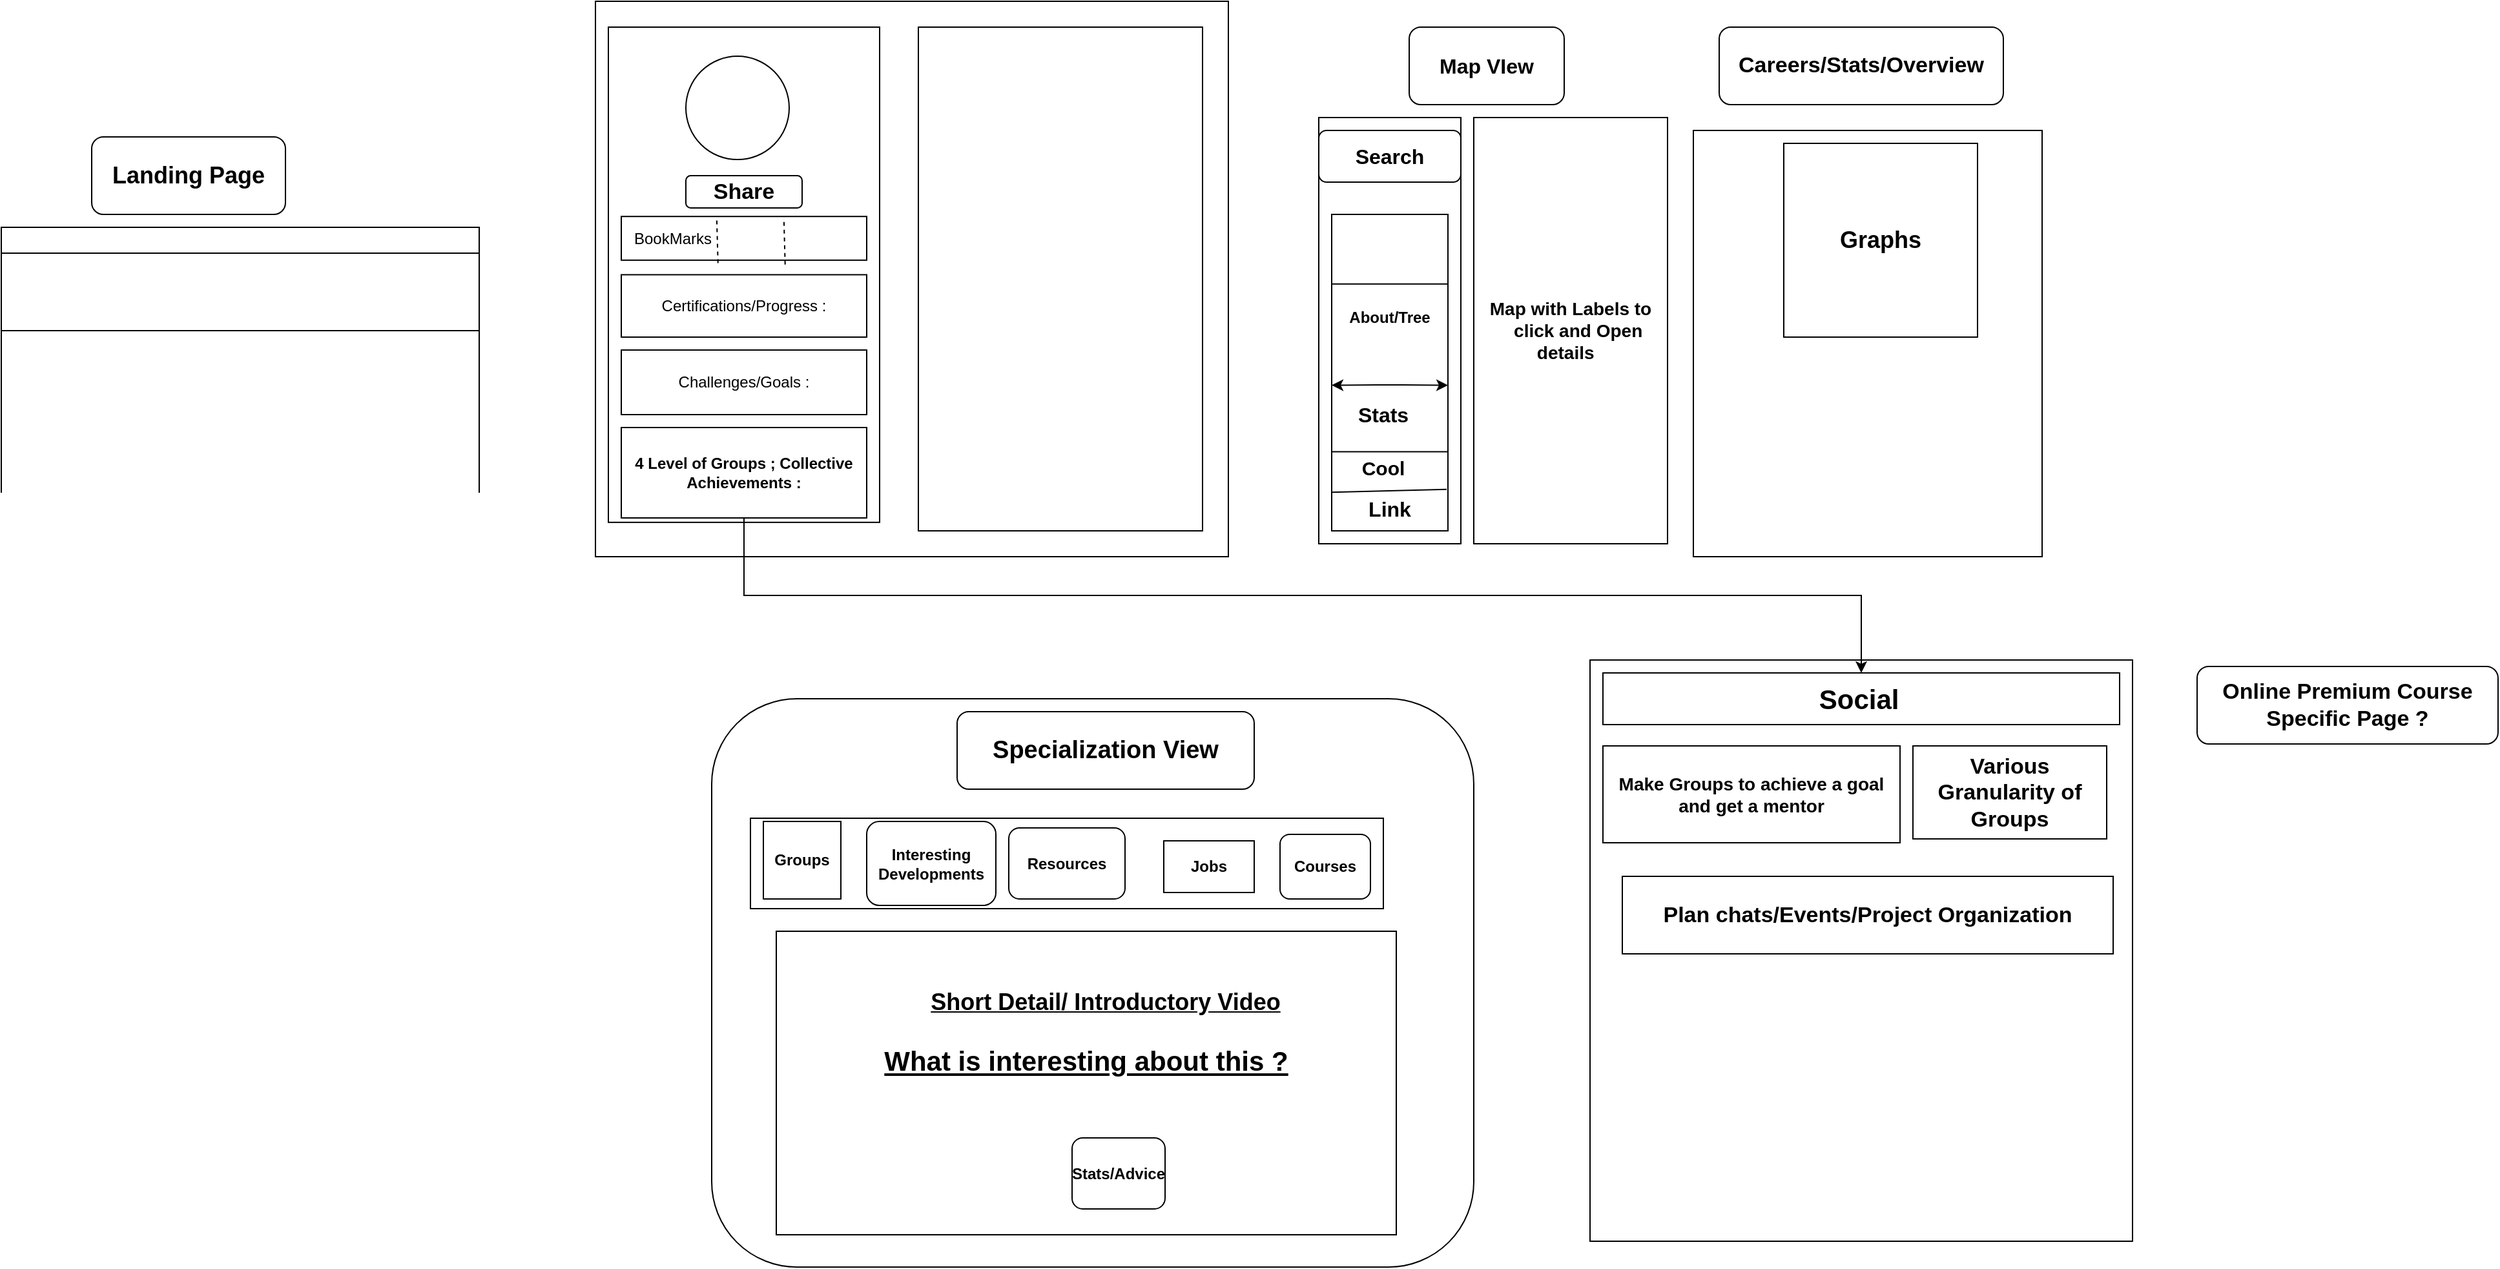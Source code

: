 <mxfile version="12.8.8" type="google"><diagram id="C5RBs43oDa-KdzZeNtuy" name="Page-1"><mxGraphModel dx="2249" dy="777" grid="1" gridSize="10" guides="1" tooltips="1" connect="1" arrows="1" fold="1" page="1" pageScale="1" pageWidth="827" pageHeight="1169" math="0" shadow="0"><root><mxCell id="WIyWlLk6GJQsqaUBKTNV-0"/><mxCell id="WIyWlLk6GJQsqaUBKTNV-1" parent="WIyWlLk6GJQsqaUBKTNV-0"/><mxCell id="djmOI2X5JBKsHTbGvlW--22" value="" style="rounded=1;whiteSpace=wrap;html=1;" parent="WIyWlLk6GJQsqaUBKTNV-1" vertex="1"><mxGeometry x="-210" y="1270" width="590" height="440" as="geometry"/></mxCell><mxCell id="djmOI2X5JBKsHTbGvlW--38" value="" style="rounded=0;whiteSpace=wrap;html=1;" parent="WIyWlLk6GJQsqaUBKTNV-1" vertex="1"><mxGeometry x="-160" y="1450" width="480" height="235" as="geometry"/></mxCell><mxCell id="djmOI2X5JBKsHTbGvlW--24" value="" style="rounded=0;whiteSpace=wrap;html=1;" parent="WIyWlLk6GJQsqaUBKTNV-1" vertex="1"><mxGeometry x="-300" y="730" width="490" height="430" as="geometry"/></mxCell><mxCell id="djmOI2X5JBKsHTbGvlW--14" value="&lt;b&gt;&lt;font style=&quot;font-size: 16px&quot;&gt;Map VIew&lt;/font&gt;&lt;/b&gt;" style="rounded=1;whiteSpace=wrap;html=1;" parent="WIyWlLk6GJQsqaUBKTNV-1" vertex="1"><mxGeometry x="330" y="750" width="120" height="60" as="geometry"/></mxCell><mxCell id="djmOI2X5JBKsHTbGvlW--15" value="" style="rounded=0;whiteSpace=wrap;html=1;" parent="WIyWlLk6GJQsqaUBKTNV-1" vertex="1"><mxGeometry x="260" y="820" width="110" height="330" as="geometry"/></mxCell><mxCell id="djmOI2X5JBKsHTbGvlW--16" value="&lt;b&gt;&lt;font style=&quot;font-size: 16px&quot;&gt;Search&lt;/font&gt;&lt;/b&gt;" style="rounded=1;whiteSpace=wrap;html=1;" parent="WIyWlLk6GJQsqaUBKTNV-1" vertex="1"><mxGeometry x="260" y="830" width="110" height="40" as="geometry"/></mxCell><mxCell id="djmOI2X5JBKsHTbGvlW--17" value="" style="rounded=0;whiteSpace=wrap;html=1;" parent="WIyWlLk6GJQsqaUBKTNV-1" vertex="1"><mxGeometry x="270" y="895" width="90" height="245" as="geometry"/></mxCell><mxCell id="djmOI2X5JBKsHTbGvlW--18" value="&lt;b&gt;&lt;font style=&quot;font-size: 16px&quot;&gt;Stats&lt;/font&gt;&lt;/b&gt;" style="text;html=1;strokeColor=none;fillColor=none;align=center;verticalAlign=middle;whiteSpace=wrap;rounded=0;" parent="WIyWlLk6GJQsqaUBKTNV-1" vertex="1"><mxGeometry x="290" y="1040" width="40" height="20" as="geometry"/></mxCell><mxCell id="djmOI2X5JBKsHTbGvlW--19" value="&lt;b&gt;&lt;font style=&quot;font-size: 17px&quot;&gt;Careers/Stats/Overview&lt;/font&gt;&lt;/b&gt;" style="rounded=1;whiteSpace=wrap;html=1;" parent="WIyWlLk6GJQsqaUBKTNV-1" vertex="1"><mxGeometry x="570" y="750" width="220" height="60" as="geometry"/></mxCell><mxCell id="djmOI2X5JBKsHTbGvlW--20" value="" style="rounded=0;whiteSpace=wrap;html=1;" parent="WIyWlLk6GJQsqaUBKTNV-1" vertex="1"><mxGeometry x="550" y="830" width="270" height="330" as="geometry"/></mxCell><mxCell id="djmOI2X5JBKsHTbGvlW--21" value="&lt;b&gt;&lt;font style=&quot;font-size: 19px&quot;&gt;Specialization View&lt;/font&gt;&lt;/b&gt;" style="rounded=1;whiteSpace=wrap;html=1;" parent="WIyWlLk6GJQsqaUBKTNV-1" vertex="1"><mxGeometry x="-20" y="1280" width="230" height="60" as="geometry"/></mxCell><mxCell id="djmOI2X5JBKsHTbGvlW--23" value="" style="group" parent="WIyWlLk6GJQsqaUBKTNV-1" vertex="1" connectable="0"><mxGeometry x="-290" y="750" width="210" height="400" as="geometry"/></mxCell><mxCell id="djmOI2X5JBKsHTbGvlW--1" value="" style="rounded=0;whiteSpace=wrap;html=1;" parent="djmOI2X5JBKsHTbGvlW--23" vertex="1"><mxGeometry width="210" height="383.42" as="geometry"/></mxCell><mxCell id="djmOI2X5JBKsHTbGvlW--0" value="" style="rounded=0;whiteSpace=wrap;html=1;" parent="djmOI2X5JBKsHTbGvlW--23" vertex="1"><mxGeometry x="10" y="146.602" width="190" height="33.831" as="geometry"/></mxCell><mxCell id="djmOI2X5JBKsHTbGvlW--2" value="" style="ellipse;whiteSpace=wrap;html=1;aspect=fixed;" parent="djmOI2X5JBKsHTbGvlW--23" vertex="1"><mxGeometry x="60" y="22.554" width="80" height="80" as="geometry"/></mxCell><mxCell id="djmOI2X5JBKsHTbGvlW--4" value="Certifications/Progress :" style="rounded=0;whiteSpace=wrap;html=1;" parent="djmOI2X5JBKsHTbGvlW--23" vertex="1"><mxGeometry x="10" y="191.71" width="190" height="48.29" as="geometry"/></mxCell><mxCell id="djmOI2X5JBKsHTbGvlW--7" value="BookMarks" style="text;html=1;strokeColor=none;fillColor=none;align=center;verticalAlign=middle;whiteSpace=wrap;rounded=0;" parent="djmOI2X5JBKsHTbGvlW--23" vertex="1"><mxGeometry x="30" y="152.24" width="40" height="22.554" as="geometry"/></mxCell><mxCell id="djmOI2X5JBKsHTbGvlW--10" value="Challenges/Goals :" style="rounded=0;whiteSpace=wrap;html=1;" parent="djmOI2X5JBKsHTbGvlW--23" vertex="1"><mxGeometry x="10" y="250" width="190" height="50" as="geometry"/></mxCell><mxCell id="djmOI2X5JBKsHTbGvlW--11" value="" style="endArrow=none;dashed=1;html=1;entryX=0.389;entryY=0.039;entryDx=0;entryDy=0;entryPerimeter=0;exitX=0.394;exitY=1.067;exitDx=0;exitDy=0;exitPerimeter=0;" parent="djmOI2X5JBKsHTbGvlW--23" source="djmOI2X5JBKsHTbGvlW--0" target="djmOI2X5JBKsHTbGvlW--0" edge="1"><mxGeometry width="50" height="50" relative="1" as="geometry"><mxPoint x="450" y="202.987" as="sourcePoint"/><mxPoint x="500" y="146.602" as="targetPoint"/></mxGeometry></mxCell><mxCell id="djmOI2X5JBKsHTbGvlW--12" value="" style="endArrow=none;dashed=1;html=1;entryX=0.389;entryY=0.039;entryDx=0;entryDy=0;entryPerimeter=0;exitX=0.394;exitY=1.067;exitDx=0;exitDy=0;exitPerimeter=0;" parent="djmOI2X5JBKsHTbGvlW--23" edge="1"><mxGeometry width="50" height="50" relative="1" as="geometry"><mxPoint x="136.86" y="183.827" as="sourcePoint"/><mxPoint x="135.91" y="149.049" as="targetPoint"/></mxGeometry></mxCell><mxCell id="djmOI2X5JBKsHTbGvlW--51" value="&lt;b&gt;4 Level of Groups ; Collective Achievements :&lt;/b&gt;" style="rounded=0;whiteSpace=wrap;html=1;" parent="djmOI2X5JBKsHTbGvlW--23" vertex="1"><mxGeometry x="10" y="310" width="190" height="70" as="geometry"/></mxCell><mxCell id="dI0ubGC1e-75H_C-m-PY-0" value="&lt;b&gt;&lt;font style=&quot;font-size: 17px&quot;&gt;Share&lt;/font&gt;&lt;/b&gt;" style="rounded=1;whiteSpace=wrap;html=1;" parent="djmOI2X5JBKsHTbGvlW--23" vertex="1"><mxGeometry x="60" y="115" width="90" height="25" as="geometry"/></mxCell><mxCell id="djmOI2X5JBKsHTbGvlW--13" value="&lt;font style=&quot;font-size: 14px&quot;&gt;&lt;b&gt;Map with Labels to &lt;br&gt;&amp;nbsp; &amp;nbsp;click and Open details&amp;nbsp;&amp;nbsp;&lt;/b&gt;&lt;/font&gt;" style="rounded=0;whiteSpace=wrap;html=1;" parent="WIyWlLk6GJQsqaUBKTNV-1" vertex="1"><mxGeometry x="380" y="820" width="150" height="330" as="geometry"/></mxCell><mxCell id="djmOI2X5JBKsHTbGvlW--27" value="" style="rounded=0;whiteSpace=wrap;html=1;" parent="WIyWlLk6GJQsqaUBKTNV-1" vertex="1"><mxGeometry x="-180" y="1362.5" width="490" height="70" as="geometry"/></mxCell><mxCell id="djmOI2X5JBKsHTbGvlW--29" value="&lt;b&gt;Jobs&lt;/b&gt;" style="rounded=0;whiteSpace=wrap;html=1;" parent="WIyWlLk6GJQsqaUBKTNV-1" vertex="1"><mxGeometry x="140" y="1380" width="70" height="40" as="geometry"/></mxCell><mxCell id="djmOI2X5JBKsHTbGvlW--30" value="&lt;b&gt;Courses&lt;/b&gt;" style="rounded=1;whiteSpace=wrap;html=1;" parent="WIyWlLk6GJQsqaUBKTNV-1" vertex="1"><mxGeometry x="230" y="1375" width="70" height="50" as="geometry"/></mxCell><mxCell id="djmOI2X5JBKsHTbGvlW--32" value="&lt;b&gt;Stats/Advice&lt;/b&gt;" style="rounded=1;whiteSpace=wrap;html=1;" parent="WIyWlLk6GJQsqaUBKTNV-1" vertex="1"><mxGeometry x="69" y="1610" width="72" height="55" as="geometry"/></mxCell><mxCell id="djmOI2X5JBKsHTbGvlW--33" value="&lt;b&gt;Interesting Developments&lt;/b&gt;" style="rounded=1;whiteSpace=wrap;html=1;" parent="WIyWlLk6GJQsqaUBKTNV-1" vertex="1"><mxGeometry x="-90" y="1365" width="100" height="65" as="geometry"/></mxCell><mxCell id="djmOI2X5JBKsHTbGvlW--34" value="" style="rounded=1;whiteSpace=wrap;html=1;" parent="WIyWlLk6GJQsqaUBKTNV-1" vertex="1"><mxGeometry x="20" y="1370" width="90" height="55" as="geometry"/></mxCell><mxCell id="djmOI2X5JBKsHTbGvlW--28" value="&lt;b&gt;Resources&lt;/b&gt;" style="text;html=1;strokeColor=none;fillColor=none;align=center;verticalAlign=middle;whiteSpace=wrap;rounded=0;" parent="WIyWlLk6GJQsqaUBKTNV-1" vertex="1"><mxGeometry x="45" y="1387.5" width="40" height="20" as="geometry"/></mxCell><mxCell id="djmOI2X5JBKsHTbGvlW--25" value="&lt;b&gt;&lt;font style=&quot;font-size: 18px&quot;&gt;&lt;u&gt;Short Detail/ Introductory Video&lt;/u&gt;&lt;/font&gt;&lt;/b&gt;" style="text;html=1;strokeColor=none;fillColor=none;align=center;verticalAlign=middle;whiteSpace=wrap;rounded=0;" parent="WIyWlLk6GJQsqaUBKTNV-1" vertex="1"><mxGeometry x="-60" y="1480" width="310" height="50" as="geometry"/></mxCell><mxCell id="djmOI2X5JBKsHTbGvlW--39" value="" style="rounded=0;whiteSpace=wrap;html=1;" parent="WIyWlLk6GJQsqaUBKTNV-1" vertex="1"><mxGeometry x="-50" y="750" width="220" height="390" as="geometry"/></mxCell><mxCell id="djmOI2X5JBKsHTbGvlW--40" value="" style="rounded=0;whiteSpace=wrap;html=1;" parent="WIyWlLk6GJQsqaUBKTNV-1" vertex="1"><mxGeometry x="470" y="1240" width="420" height="450" as="geometry"/></mxCell><mxCell id="djmOI2X5JBKsHTbGvlW--41" value="&lt;b&gt;Groups&lt;/b&gt;" style="rounded=0;whiteSpace=wrap;html=1;" parent="WIyWlLk6GJQsqaUBKTNV-1" vertex="1"><mxGeometry x="-170" y="1365" width="60" height="60" as="geometry"/></mxCell><mxCell id="djmOI2X5JBKsHTbGvlW--42" value="&lt;b&gt;&lt;font style=&quot;font-size: 21px&quot;&gt;&lt;u&gt;What is interesting about this ?&lt;/u&gt;&lt;/font&gt;&lt;/b&gt;" style="text;html=1;strokeColor=none;fillColor=none;align=center;verticalAlign=middle;whiteSpace=wrap;rounded=0;" parent="WIyWlLk6GJQsqaUBKTNV-1" vertex="1"><mxGeometry x="-120" y="1540" width="400" height="20" as="geometry"/></mxCell><mxCell id="djmOI2X5JBKsHTbGvlW--43" value="&lt;b&gt;&lt;font style=&quot;font-size: 17px&quot;&gt;Online Premium Course Specific Page ?&lt;/font&gt;&lt;/b&gt;" style="rounded=1;whiteSpace=wrap;html=1;" parent="WIyWlLk6GJQsqaUBKTNV-1" vertex="1"><mxGeometry x="940" y="1245" width="233" height="60" as="geometry"/></mxCell><mxCell id="djmOI2X5JBKsHTbGvlW--47" value="" style="rounded=0;whiteSpace=wrap;html=1;" parent="WIyWlLk6GJQsqaUBKTNV-1" vertex="1"><mxGeometry x="-760" y="905" width="370" height="425" as="geometry"/></mxCell><mxCell id="djmOI2X5JBKsHTbGvlW--48" value="&lt;b&gt;&lt;font style=&quot;font-size: 21px&quot;&gt;Social&lt;/font&gt;&lt;/b&gt;&amp;nbsp;" style="rounded=0;whiteSpace=wrap;html=1;" parent="WIyWlLk6GJQsqaUBKTNV-1" vertex="1"><mxGeometry x="480" y="1250" width="400" height="40" as="geometry"/></mxCell><mxCell id="djmOI2X5JBKsHTbGvlW--49" value="&lt;b&gt;&lt;font style=&quot;font-size: 14px&quot;&gt;Make Groups to achieve a goal and get a mentor&lt;/font&gt;&lt;/b&gt;" style="rounded=0;whiteSpace=wrap;html=1;" parent="WIyWlLk6GJQsqaUBKTNV-1" vertex="1"><mxGeometry x="480" y="1306.5" width="230" height="75" as="geometry"/></mxCell><mxCell id="djmOI2X5JBKsHTbGvlW--50" value="&lt;b&gt;&lt;font style=&quot;font-size: 18px&quot;&gt;Landing Page&lt;/font&gt;&lt;/b&gt;" style="rounded=1;whiteSpace=wrap;html=1;" parent="WIyWlLk6GJQsqaUBKTNV-1" vertex="1"><mxGeometry x="-690" y="835" width="150" height="60" as="geometry"/></mxCell><mxCell id="djmOI2X5JBKsHTbGvlW--52" value="&lt;b&gt;&lt;font style=&quot;font-size: 17px&quot;&gt;Various Granularity of Groups&lt;/font&gt;&lt;/b&gt;" style="rounded=0;whiteSpace=wrap;html=1;" parent="WIyWlLk6GJQsqaUBKTNV-1" vertex="1"><mxGeometry x="720" y="1306.5" width="150" height="72" as="geometry"/></mxCell><mxCell id="dI0ubGC1e-75H_C-m-PY-1" value="&lt;b&gt;&lt;font style=&quot;font-size: 17px&quot;&gt;Plan chats/Events/Project Organization&lt;/font&gt;&lt;/b&gt;" style="rounded=0;whiteSpace=wrap;html=1;" parent="WIyWlLk6GJQsqaUBKTNV-1" vertex="1"><mxGeometry x="495" y="1407.5" width="380" height="60" as="geometry"/></mxCell><mxCell id="2QhO1fnEgt_k39AjqLvM-0" value="" style="rounded=0;whiteSpace=wrap;html=1;" parent="WIyWlLk6GJQsqaUBKTNV-1" vertex="1"><mxGeometry x="-760" y="925" width="370" height="60" as="geometry"/></mxCell><mxCell id="n8DDJOy02OznZ6thDDx2-2" value="&lt;b&gt;&lt;font style=&quot;font-size: 18px&quot;&gt;Graphs&lt;/font&gt;&lt;/b&gt;" style="rounded=0;whiteSpace=wrap;html=1;" parent="WIyWlLk6GJQsqaUBKTNV-1" vertex="1"><mxGeometry x="620" y="840" width="150" height="150" as="geometry"/></mxCell><mxCell id="n8DDJOy02OznZ6thDDx2-7" value="&lt;b&gt;&lt;font style=&quot;font-size: 16px&quot;&gt;Link&lt;/font&gt;&lt;/b&gt;" style="text;html=1;strokeColor=none;fillColor=none;align=center;verticalAlign=middle;whiteSpace=wrap;rounded=0;" parent="WIyWlLk6GJQsqaUBKTNV-1" vertex="1"><mxGeometry x="295" y="1113" width="40" height="20" as="geometry"/></mxCell><mxCell id="n8DDJOy02OznZ6thDDx2-8" value="" style="endArrow=none;html=1;exitX=0;exitY=0.878;exitDx=0;exitDy=0;exitPerimeter=0;entryX=0.989;entryY=0.869;entryDx=0;entryDy=0;entryPerimeter=0;" parent="WIyWlLk6GJQsqaUBKTNV-1" source="djmOI2X5JBKsHTbGvlW--17" target="djmOI2X5JBKsHTbGvlW--17" edge="1"><mxGeometry width="50" height="50" relative="1" as="geometry"><mxPoint x="270" y="1130" as="sourcePoint"/><mxPoint x="320" y="1080" as="targetPoint"/></mxGeometry></mxCell><mxCell id="n8DDJOy02OznZ6thDDx2-9" value="" style="endArrow=classic;startArrow=classic;html=1;exitX=0;exitY=0.25;exitDx=0;exitDy=0;entryX=1;entryY=0.25;entryDx=0;entryDy=0;" parent="WIyWlLk6GJQsqaUBKTNV-1" edge="1"><mxGeometry width="50" height="50" relative="1" as="geometry"><mxPoint x="270" y="1027.25" as="sourcePoint"/><mxPoint x="360" y="1027.25" as="targetPoint"/><Array as="points"><mxPoint x="315" y="1027"/></Array></mxGeometry></mxCell><mxCell id="n8DDJOy02OznZ6thDDx2-10" value="" style="endArrow=none;html=1;exitX=0;exitY=0.22;exitDx=0;exitDy=0;exitPerimeter=0;entryX=1;entryY=0.22;entryDx=0;entryDy=0;entryPerimeter=0;" parent="WIyWlLk6GJQsqaUBKTNV-1" source="djmOI2X5JBKsHTbGvlW--17" target="djmOI2X5JBKsHTbGvlW--17" edge="1"><mxGeometry width="50" height="50" relative="1" as="geometry"><mxPoint x="260" y="990" as="sourcePoint"/><mxPoint x="310" y="940" as="targetPoint"/></mxGeometry></mxCell><mxCell id="n8DDJOy02OznZ6thDDx2-11" value="&lt;b&gt;About/Tree&lt;/b&gt;" style="text;html=1;strokeColor=none;fillColor=none;align=center;verticalAlign=middle;whiteSpace=wrap;rounded=0;" parent="WIyWlLk6GJQsqaUBKTNV-1" vertex="1"><mxGeometry x="295" y="965" width="40" height="20" as="geometry"/></mxCell><mxCell id="n8DDJOy02OznZ6thDDx2-12" value="" style="endArrow=none;html=1;exitX=0;exitY=0.75;exitDx=0;exitDy=0;entryX=1;entryY=0.75;entryDx=0;entryDy=0;" parent="WIyWlLk6GJQsqaUBKTNV-1" source="djmOI2X5JBKsHTbGvlW--17" target="djmOI2X5JBKsHTbGvlW--17" edge="1"><mxGeometry width="50" height="50" relative="1" as="geometry"><mxPoint x="270" y="1120" as="sourcePoint"/><mxPoint x="320" y="1070" as="targetPoint"/></mxGeometry></mxCell><mxCell id="n8DDJOy02OznZ6thDDx2-13" value="&lt;b&gt;&lt;font style=&quot;font-size: 15px&quot;&gt;Cool&lt;/font&gt;&lt;/b&gt;" style="text;html=1;strokeColor=none;fillColor=none;align=center;verticalAlign=middle;whiteSpace=wrap;rounded=0;" parent="WIyWlLk6GJQsqaUBKTNV-1" vertex="1"><mxGeometry x="290" y="1081" width="40" height="20" as="geometry"/></mxCell><mxCell id="n8DDJOy02OznZ6thDDx2-14" style="edgeStyle=orthogonalEdgeStyle;rounded=0;orthogonalLoop=1;jettySize=auto;html=1;exitX=0.5;exitY=1;exitDx=0;exitDy=0;" parent="WIyWlLk6GJQsqaUBKTNV-1" source="djmOI2X5JBKsHTbGvlW--51" target="djmOI2X5JBKsHTbGvlW--48" edge="1"><mxGeometry relative="1" as="geometry"/></mxCell></root></mxGraphModel></diagram></mxfile>